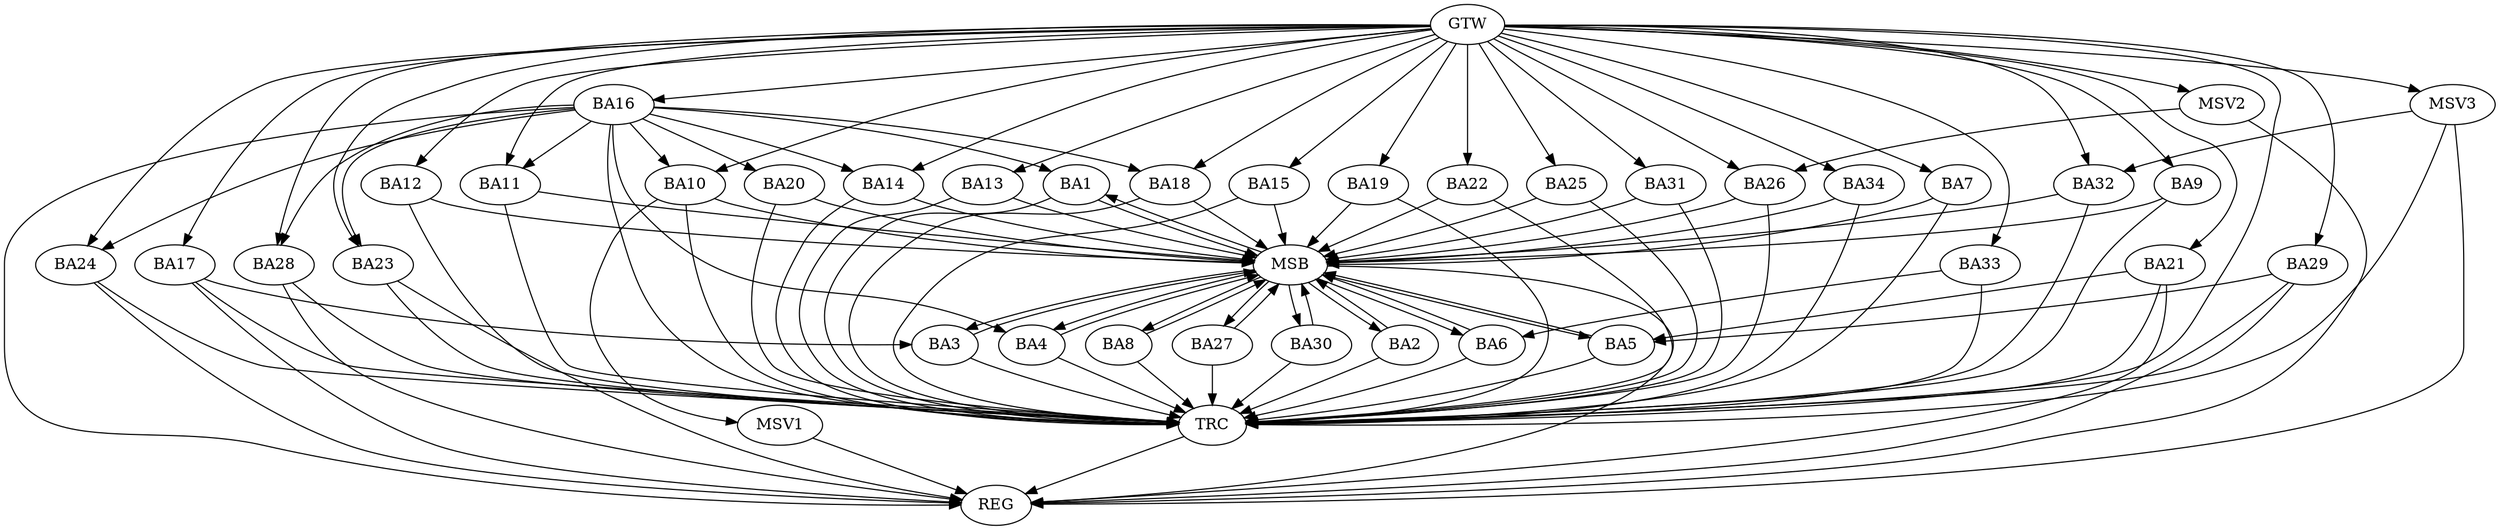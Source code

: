 strict digraph G {
  BA1 [ label="BA1" ];
  BA2 [ label="BA2" ];
  BA3 [ label="BA3" ];
  BA4 [ label="BA4" ];
  BA5 [ label="BA5" ];
  BA6 [ label="BA6" ];
  BA7 [ label="BA7" ];
  BA8 [ label="BA8" ];
  BA9 [ label="BA9" ];
  BA10 [ label="BA10" ];
  BA11 [ label="BA11" ];
  BA12 [ label="BA12" ];
  BA13 [ label="BA13" ];
  BA14 [ label="BA14" ];
  BA15 [ label="BA15" ];
  BA16 [ label="BA16" ];
  BA17 [ label="BA17" ];
  BA18 [ label="BA18" ];
  BA19 [ label="BA19" ];
  BA20 [ label="BA20" ];
  BA21 [ label="BA21" ];
  BA22 [ label="BA22" ];
  BA23 [ label="BA23" ];
  BA24 [ label="BA24" ];
  BA25 [ label="BA25" ];
  BA26 [ label="BA26" ];
  BA27 [ label="BA27" ];
  BA28 [ label="BA28" ];
  BA29 [ label="BA29" ];
  BA30 [ label="BA30" ];
  BA31 [ label="BA31" ];
  BA32 [ label="BA32" ];
  BA33 [ label="BA33" ];
  BA34 [ label="BA34" ];
  GTW [ label="GTW" ];
  REG [ label="REG" ];
  MSB [ label="MSB" ];
  TRC [ label="TRC" ];
  MSV1 [ label="MSV1" ];
  MSV2 [ label="MSV2" ];
  MSV3 [ label="MSV3" ];
  BA16 -> BA1;
  BA17 -> BA3;
  BA21 -> BA5;
  BA29 -> BA5;
  BA33 -> BA6;
  GTW -> BA7;
  GTW -> BA9;
  GTW -> BA10;
  GTW -> BA11;
  GTW -> BA12;
  GTW -> BA13;
  GTW -> BA14;
  GTW -> BA15;
  GTW -> BA16;
  GTW -> BA17;
  GTW -> BA18;
  GTW -> BA19;
  GTW -> BA21;
  GTW -> BA22;
  GTW -> BA23;
  GTW -> BA24;
  GTW -> BA25;
  GTW -> BA26;
  GTW -> BA28;
  GTW -> BA29;
  GTW -> BA31;
  GTW -> BA32;
  GTW -> BA33;
  GTW -> BA34;
  BA16 -> REG;
  BA17 -> REG;
  BA21 -> REG;
  BA23 -> REG;
  BA24 -> REG;
  BA28 -> REG;
  BA29 -> REG;
  BA1 -> MSB;
  MSB -> BA2;
  MSB -> REG;
  BA2 -> MSB;
  MSB -> BA1;
  BA3 -> MSB;
  BA4 -> MSB;
  MSB -> BA3;
  BA5 -> MSB;
  BA6 -> MSB;
  BA7 -> MSB;
  BA8 -> MSB;
  BA9 -> MSB;
  BA10 -> MSB;
  BA11 -> MSB;
  MSB -> BA5;
  BA12 -> MSB;
  BA13 -> MSB;
  BA14 -> MSB;
  BA15 -> MSB;
  BA18 -> MSB;
  BA19 -> MSB;
  BA20 -> MSB;
  MSB -> BA8;
  BA22 -> MSB;
  BA25 -> MSB;
  MSB -> BA4;
  BA26 -> MSB;
  BA27 -> MSB;
  BA30 -> MSB;
  BA31 -> MSB;
  MSB -> BA27;
  BA32 -> MSB;
  MSB -> BA6;
  BA34 -> MSB;
  MSB -> BA30;
  BA1 -> TRC;
  BA2 -> TRC;
  BA3 -> TRC;
  BA4 -> TRC;
  BA5 -> TRC;
  BA6 -> TRC;
  BA7 -> TRC;
  BA8 -> TRC;
  BA9 -> TRC;
  BA10 -> TRC;
  BA11 -> TRC;
  BA12 -> TRC;
  BA13 -> TRC;
  BA14 -> TRC;
  BA15 -> TRC;
  BA16 -> TRC;
  BA17 -> TRC;
  BA18 -> TRC;
  BA19 -> TRC;
  BA20 -> TRC;
  BA21 -> TRC;
  BA22 -> TRC;
  BA23 -> TRC;
  BA24 -> TRC;
  BA25 -> TRC;
  BA26 -> TRC;
  BA27 -> TRC;
  BA28 -> TRC;
  BA29 -> TRC;
  BA30 -> TRC;
  BA31 -> TRC;
  BA32 -> TRC;
  BA33 -> TRC;
  BA34 -> TRC;
  GTW -> TRC;
  TRC -> REG;
  BA16 -> BA24;
  BA16 -> BA18;
  BA16 -> BA4;
  BA16 -> BA20;
  BA16 -> BA28;
  BA16 -> BA10;
  BA16 -> BA11;
  BA16 -> BA23;
  BA16 -> BA14;
  BA10 -> MSV1;
  MSV1 -> REG;
  MSV2 -> BA26;
  GTW -> MSV2;
  MSV2 -> REG;
  MSV3 -> BA32;
  GTW -> MSV3;
  MSV3 -> REG;
  MSV3 -> TRC;
}
